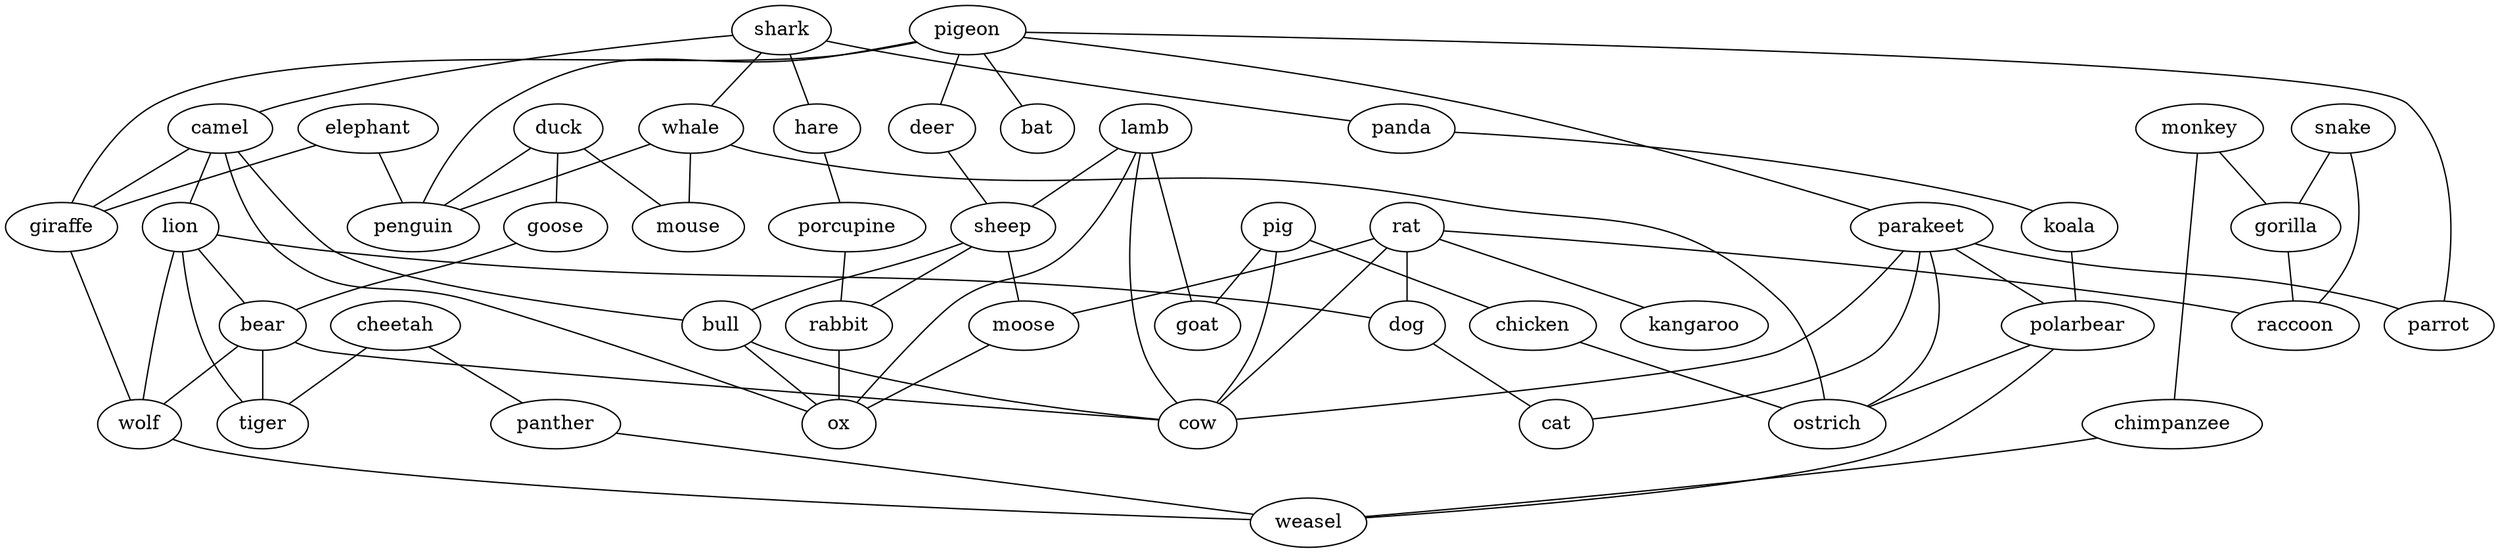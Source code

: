 strict graph G {
shark;
camel;
pigeon;
hare;
duck;
deer;
snake;
pig;
goose;
lamb;
chicken;
panda;
goat;
monkey;
parakeet;
elephant;
cheetah;
koala;
rat;
polarbear;
porcupine;
sheep;
moose;
lion;
kangaroo;
bear;
tiger;
giraffe;
chimpanzee;
rabbit;
bull;
whale;
penguin;
bat;
parrot;
cow;
panther;
dog;
cat;
gorilla;
wolf;
ox;
raccoon;
mouse;
ostrich;
weasel;
shark -- panda  [weight=1];
shark -- hare  [weight=1];
shark -- whale  [weight=1];
shark -- camel  [weight=1];
camel -- ox  [weight=1];
camel -- lion  [weight=1];
camel -- giraffe  [weight=1];
camel -- bull  [weight=1];
pigeon -- bat  [weight=1];
pigeon -- parrot  [weight=1];
pigeon -- deer  [weight=1];
pigeon -- giraffe  [weight=1];
pigeon -- parakeet  [weight=1];
pigeon -- penguin  [weight=1];
hare -- porcupine  [weight=1];
duck -- goose  [weight=1];
duck -- mouse  [weight=1];
duck -- penguin  [weight=1];
deer -- sheep  [weight=1];
snake -- raccoon  [weight=1];
snake -- gorilla  [weight=1];
pig -- chicken  [weight=1];
pig -- goat  [weight=1];
pig -- cow  [weight=1];
goose -- bear  [weight=1];
lamb -- sheep  [weight=1];
lamb -- goat  [weight=1];
lamb -- cow  [weight=1];
lamb -- ox  [weight=1];
chicken -- ostrich  [weight=1];
panda -- koala  [weight=1];
monkey -- gorilla  [weight=1];
monkey -- chimpanzee  [weight=1];
parakeet -- parrot  [weight=1];
parakeet -- cow  [weight=1];
parakeet -- cat  [weight=1];
parakeet -- ostrich  [weight=1];
parakeet -- polarbear  [weight=1];
elephant -- giraffe  [weight=1];
elephant -- penguin  [weight=1];
cheetah -- tiger  [weight=1];
cheetah -- panther  [weight=1];
koala -- polarbear  [weight=1];
rat -- moose  [weight=1];
rat -- cow  [weight=1];
rat -- kangaroo  [weight=1];
rat -- dog  [weight=1];
rat -- raccoon  [weight=1];
polarbear -- weasel  [weight=1];
polarbear -- ostrich  [weight=1];
porcupine -- rabbit  [weight=1];
sheep -- moose  [weight=1];
sheep -- rabbit  [weight=1];
sheep -- bull  [weight=1];
moose -- ox  [weight=1];
lion -- dog  [weight=1];
lion -- bear  [weight=1];
lion -- tiger  [weight=1];
lion -- wolf  [weight=1];
bear -- cow  [weight=1];
bear -- tiger  [weight=1];
bear -- wolf  [weight=1];
giraffe -- wolf  [weight=1];
chimpanzee -- weasel  [weight=1];
rabbit -- ox  [weight=1];
bull -- cow  [weight=1];
bull -- ox  [weight=1];
whale -- ostrich  [weight=1];
whale -- mouse  [weight=1];
whale -- penguin  [weight=1];
panther -- weasel  [weight=1];
dog -- cat  [weight=1];
gorilla -- raccoon  [weight=1];
wolf -- weasel  [weight=1];
}
